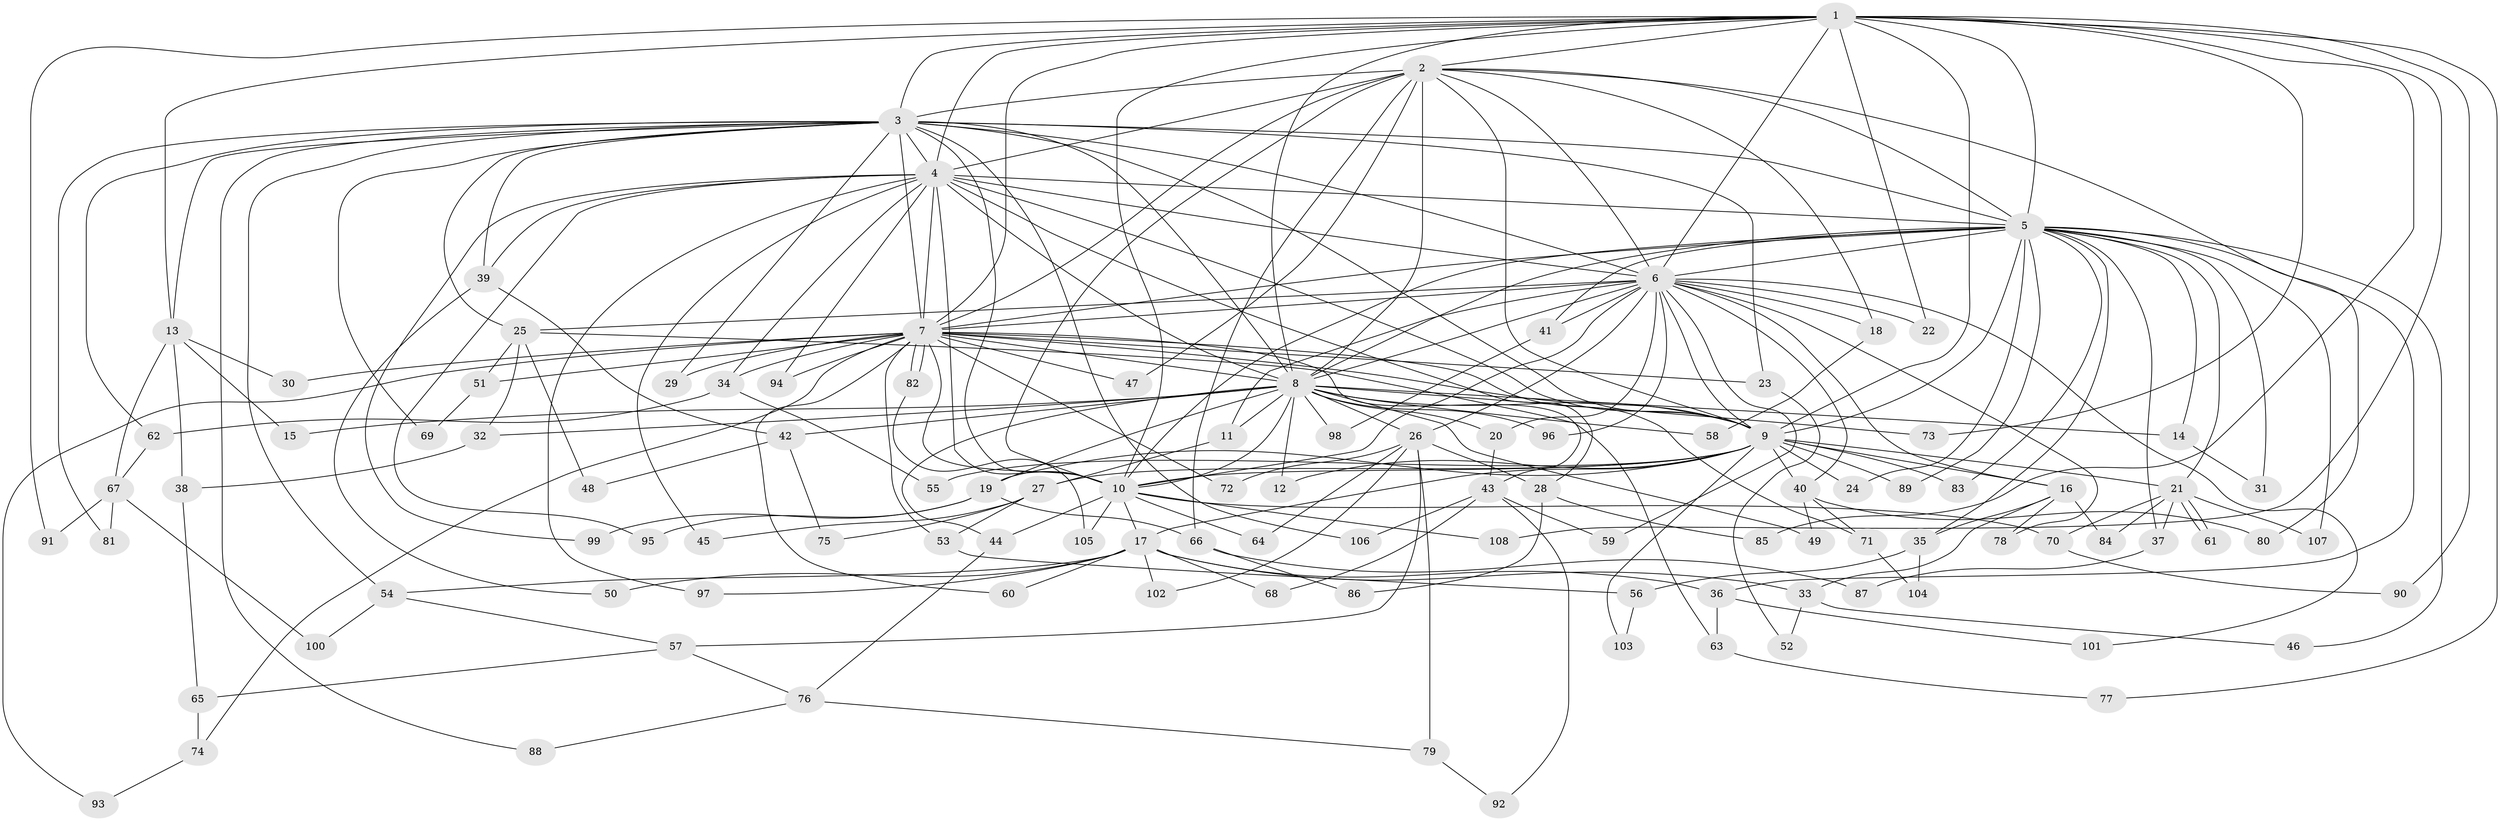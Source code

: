 // Generated by graph-tools (version 1.1) at 2025/10/02/27/25 16:10:56]
// undirected, 108 vertices, 241 edges
graph export_dot {
graph [start="1"]
  node [color=gray90,style=filled];
  1;
  2;
  3;
  4;
  5;
  6;
  7;
  8;
  9;
  10;
  11;
  12;
  13;
  14;
  15;
  16;
  17;
  18;
  19;
  20;
  21;
  22;
  23;
  24;
  25;
  26;
  27;
  28;
  29;
  30;
  31;
  32;
  33;
  34;
  35;
  36;
  37;
  38;
  39;
  40;
  41;
  42;
  43;
  44;
  45;
  46;
  47;
  48;
  49;
  50;
  51;
  52;
  53;
  54;
  55;
  56;
  57;
  58;
  59;
  60;
  61;
  62;
  63;
  64;
  65;
  66;
  67;
  68;
  69;
  70;
  71;
  72;
  73;
  74;
  75;
  76;
  77;
  78;
  79;
  80;
  81;
  82;
  83;
  84;
  85;
  86;
  87;
  88;
  89;
  90;
  91;
  92;
  93;
  94;
  95;
  96;
  97;
  98;
  99;
  100;
  101;
  102;
  103;
  104;
  105;
  106;
  107;
  108;
  1 -- 2;
  1 -- 3;
  1 -- 4;
  1 -- 5;
  1 -- 6;
  1 -- 7;
  1 -- 8;
  1 -- 9;
  1 -- 10;
  1 -- 13;
  1 -- 22;
  1 -- 73;
  1 -- 77;
  1 -- 85;
  1 -- 90;
  1 -- 91;
  1 -- 108;
  2 -- 3;
  2 -- 4;
  2 -- 5;
  2 -- 6;
  2 -- 7;
  2 -- 8;
  2 -- 9;
  2 -- 10;
  2 -- 18;
  2 -- 47;
  2 -- 66;
  2 -- 80;
  3 -- 4;
  3 -- 5;
  3 -- 6;
  3 -- 7;
  3 -- 8;
  3 -- 9;
  3 -- 10;
  3 -- 13;
  3 -- 23;
  3 -- 25;
  3 -- 29;
  3 -- 39;
  3 -- 54;
  3 -- 62;
  3 -- 69;
  3 -- 81;
  3 -- 88;
  3 -- 106;
  4 -- 5;
  4 -- 6;
  4 -- 7;
  4 -- 8;
  4 -- 9;
  4 -- 10;
  4 -- 28;
  4 -- 34;
  4 -- 39;
  4 -- 45;
  4 -- 94;
  4 -- 95;
  4 -- 97;
  4 -- 99;
  5 -- 6;
  5 -- 7;
  5 -- 8;
  5 -- 9;
  5 -- 10;
  5 -- 14;
  5 -- 21;
  5 -- 24;
  5 -- 31;
  5 -- 35;
  5 -- 36;
  5 -- 37;
  5 -- 41;
  5 -- 46;
  5 -- 83;
  5 -- 89;
  5 -- 107;
  6 -- 7;
  6 -- 8;
  6 -- 9;
  6 -- 10;
  6 -- 11;
  6 -- 16;
  6 -- 18;
  6 -- 20;
  6 -- 22;
  6 -- 25;
  6 -- 26;
  6 -- 40;
  6 -- 41;
  6 -- 59;
  6 -- 78;
  6 -- 96;
  6 -- 101;
  7 -- 8;
  7 -- 9;
  7 -- 10;
  7 -- 23;
  7 -- 29;
  7 -- 30;
  7 -- 34;
  7 -- 43;
  7 -- 47;
  7 -- 51;
  7 -- 53;
  7 -- 60;
  7 -- 71;
  7 -- 72;
  7 -- 74;
  7 -- 82;
  7 -- 82;
  7 -- 93;
  7 -- 94;
  8 -- 9;
  8 -- 10;
  8 -- 11;
  8 -- 12;
  8 -- 14;
  8 -- 15;
  8 -- 19;
  8 -- 20;
  8 -- 26;
  8 -- 32;
  8 -- 42;
  8 -- 44;
  8 -- 49;
  8 -- 58;
  8 -- 73;
  8 -- 96;
  8 -- 98;
  9 -- 10;
  9 -- 12;
  9 -- 16;
  9 -- 17;
  9 -- 19;
  9 -- 21;
  9 -- 24;
  9 -- 27;
  9 -- 40;
  9 -- 55;
  9 -- 83;
  9 -- 89;
  9 -- 103;
  10 -- 17;
  10 -- 44;
  10 -- 64;
  10 -- 70;
  10 -- 105;
  10 -- 108;
  11 -- 27;
  13 -- 15;
  13 -- 30;
  13 -- 38;
  13 -- 67;
  14 -- 31;
  16 -- 33;
  16 -- 35;
  16 -- 78;
  16 -- 84;
  17 -- 33;
  17 -- 36;
  17 -- 50;
  17 -- 54;
  17 -- 60;
  17 -- 68;
  17 -- 97;
  17 -- 102;
  18 -- 58;
  19 -- 66;
  19 -- 95;
  19 -- 99;
  20 -- 43;
  21 -- 37;
  21 -- 61;
  21 -- 61;
  21 -- 70;
  21 -- 84;
  21 -- 107;
  23 -- 52;
  25 -- 32;
  25 -- 48;
  25 -- 51;
  25 -- 63;
  26 -- 28;
  26 -- 57;
  26 -- 64;
  26 -- 72;
  26 -- 79;
  26 -- 102;
  27 -- 45;
  27 -- 53;
  27 -- 75;
  28 -- 85;
  28 -- 86;
  32 -- 38;
  33 -- 46;
  33 -- 52;
  34 -- 55;
  34 -- 62;
  35 -- 56;
  35 -- 104;
  36 -- 63;
  36 -- 101;
  37 -- 87;
  38 -- 65;
  39 -- 42;
  39 -- 50;
  40 -- 49;
  40 -- 71;
  40 -- 80;
  41 -- 98;
  42 -- 48;
  42 -- 75;
  43 -- 59;
  43 -- 68;
  43 -- 92;
  43 -- 106;
  44 -- 76;
  51 -- 69;
  53 -- 56;
  54 -- 57;
  54 -- 100;
  56 -- 103;
  57 -- 65;
  57 -- 76;
  62 -- 67;
  63 -- 77;
  65 -- 74;
  66 -- 86;
  66 -- 87;
  67 -- 81;
  67 -- 91;
  67 -- 100;
  70 -- 90;
  71 -- 104;
  74 -- 93;
  76 -- 79;
  76 -- 88;
  79 -- 92;
  82 -- 105;
}
